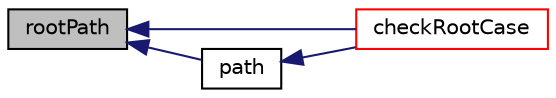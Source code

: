 digraph "rootPath"
{
  bgcolor="transparent";
  edge [fontname="Helvetica",fontsize="10",labelfontname="Helvetica",labelfontsize="10"];
  node [fontname="Helvetica",fontsize="10",shape=record];
  rankdir="LR";
  Node1 [label="rootPath",height=0.2,width=0.4,color="black", fillcolor="grey75", style="filled", fontcolor="black"];
  Node1 -> Node2 [dir="back",color="midnightblue",fontsize="10",style="solid",fontname="Helvetica"];
  Node2 [label="checkRootCase",height=0.2,width=0.4,color="red",URL="$a00066.html#a8651d674db6c59fb8fc7f5d567273da4",tooltip="Check root path and case path. "];
  Node1 -> Node3 [dir="back",color="midnightblue",fontsize="10",style="solid",fontname="Helvetica"];
  Node3 [label="path",height=0.2,width=0.4,color="black",URL="$a00066.html#a64f21303d7e52f52cda7be219af9ef54",tooltip="Return the path to the caseName. "];
  Node3 -> Node2 [dir="back",color="midnightblue",fontsize="10",style="solid",fontname="Helvetica"];
}
